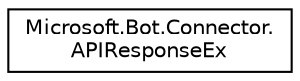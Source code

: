 digraph "Graphical Class Hierarchy"
{
  edge [fontname="Helvetica",fontsize="10",labelfontname="Helvetica",labelfontsize="10"];
  node [fontname="Helvetica",fontsize="10",shape=record];
  rankdir="LR";
  Node1 [label="Microsoft.Bot.Connector.\lAPIResponseEx",height=0.2,width=0.4,color="black", fillcolor="white", style="filled",URL="$d5/daa/class_microsoft_1_1_bot_1_1_connector_1_1_a_p_i_response_ex.html"];
}
